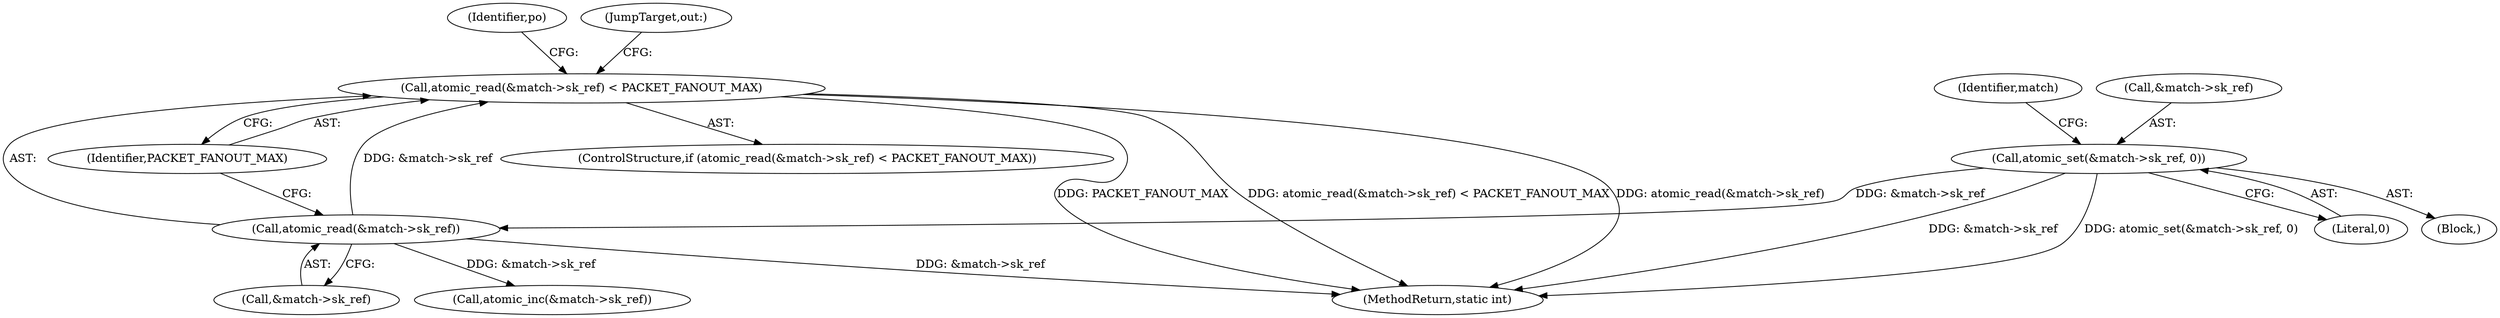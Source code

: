 digraph "0_linux_d199fab63c11998a602205f7ee7ff7c05c97164b@API" {
"1000409" [label="(Call,atomic_read(&match->sk_ref) < PACKET_FANOUT_MAX)"];
"1000410" [label="(Call,atomic_read(&match->sk_ref))"];
"1000306" [label="(Call,atomic_set(&match->sk_ref, 0))"];
"1000427" [label="(Call,atomic_inc(&match->sk_ref))"];
"1000313" [label="(Identifier,match)"];
"1000456" [label="(MethodReturn,static int)"];
"1000306" [label="(Call,atomic_set(&match->sk_ref, 0))"];
"1000420" [label="(Identifier,po)"];
"1000409" [label="(Call,atomic_read(&match->sk_ref) < PACKET_FANOUT_MAX)"];
"1000410" [label="(Call,atomic_read(&match->sk_ref))"];
"1000438" [label="(JumpTarget,out:)"];
"1000307" [label="(Call,&match->sk_ref)"];
"1000311" [label="(Literal,0)"];
"1000258" [label="(Block,)"];
"1000415" [label="(Identifier,PACKET_FANOUT_MAX)"];
"1000408" [label="(ControlStructure,if (atomic_read(&match->sk_ref) < PACKET_FANOUT_MAX))"];
"1000411" [label="(Call,&match->sk_ref)"];
"1000409" -> "1000408"  [label="AST: "];
"1000409" -> "1000415"  [label="CFG: "];
"1000410" -> "1000409"  [label="AST: "];
"1000415" -> "1000409"  [label="AST: "];
"1000420" -> "1000409"  [label="CFG: "];
"1000438" -> "1000409"  [label="CFG: "];
"1000409" -> "1000456"  [label="DDG: atomic_read(&match->sk_ref) < PACKET_FANOUT_MAX"];
"1000409" -> "1000456"  [label="DDG: atomic_read(&match->sk_ref)"];
"1000409" -> "1000456"  [label="DDG: PACKET_FANOUT_MAX"];
"1000410" -> "1000409"  [label="DDG: &match->sk_ref"];
"1000410" -> "1000411"  [label="CFG: "];
"1000411" -> "1000410"  [label="AST: "];
"1000415" -> "1000410"  [label="CFG: "];
"1000410" -> "1000456"  [label="DDG: &match->sk_ref"];
"1000306" -> "1000410"  [label="DDG: &match->sk_ref"];
"1000410" -> "1000427"  [label="DDG: &match->sk_ref"];
"1000306" -> "1000258"  [label="AST: "];
"1000306" -> "1000311"  [label="CFG: "];
"1000307" -> "1000306"  [label="AST: "];
"1000311" -> "1000306"  [label="AST: "];
"1000313" -> "1000306"  [label="CFG: "];
"1000306" -> "1000456"  [label="DDG: &match->sk_ref"];
"1000306" -> "1000456"  [label="DDG: atomic_set(&match->sk_ref, 0)"];
}
